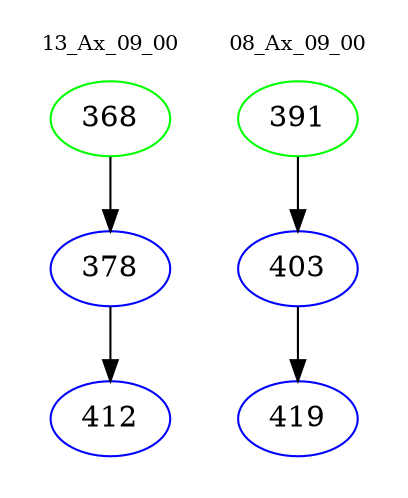 digraph{
subgraph cluster_0 {
color = white
label = "13_Ax_09_00";
fontsize=10;
T0_368 [label="368", color="green"]
T0_368 -> T0_378 [color="black"]
T0_378 [label="378", color="blue"]
T0_378 -> T0_412 [color="black"]
T0_412 [label="412", color="blue"]
}
subgraph cluster_1 {
color = white
label = "08_Ax_09_00";
fontsize=10;
T1_391 [label="391", color="green"]
T1_391 -> T1_403 [color="black"]
T1_403 [label="403", color="blue"]
T1_403 -> T1_419 [color="black"]
T1_419 [label="419", color="blue"]
}
}
